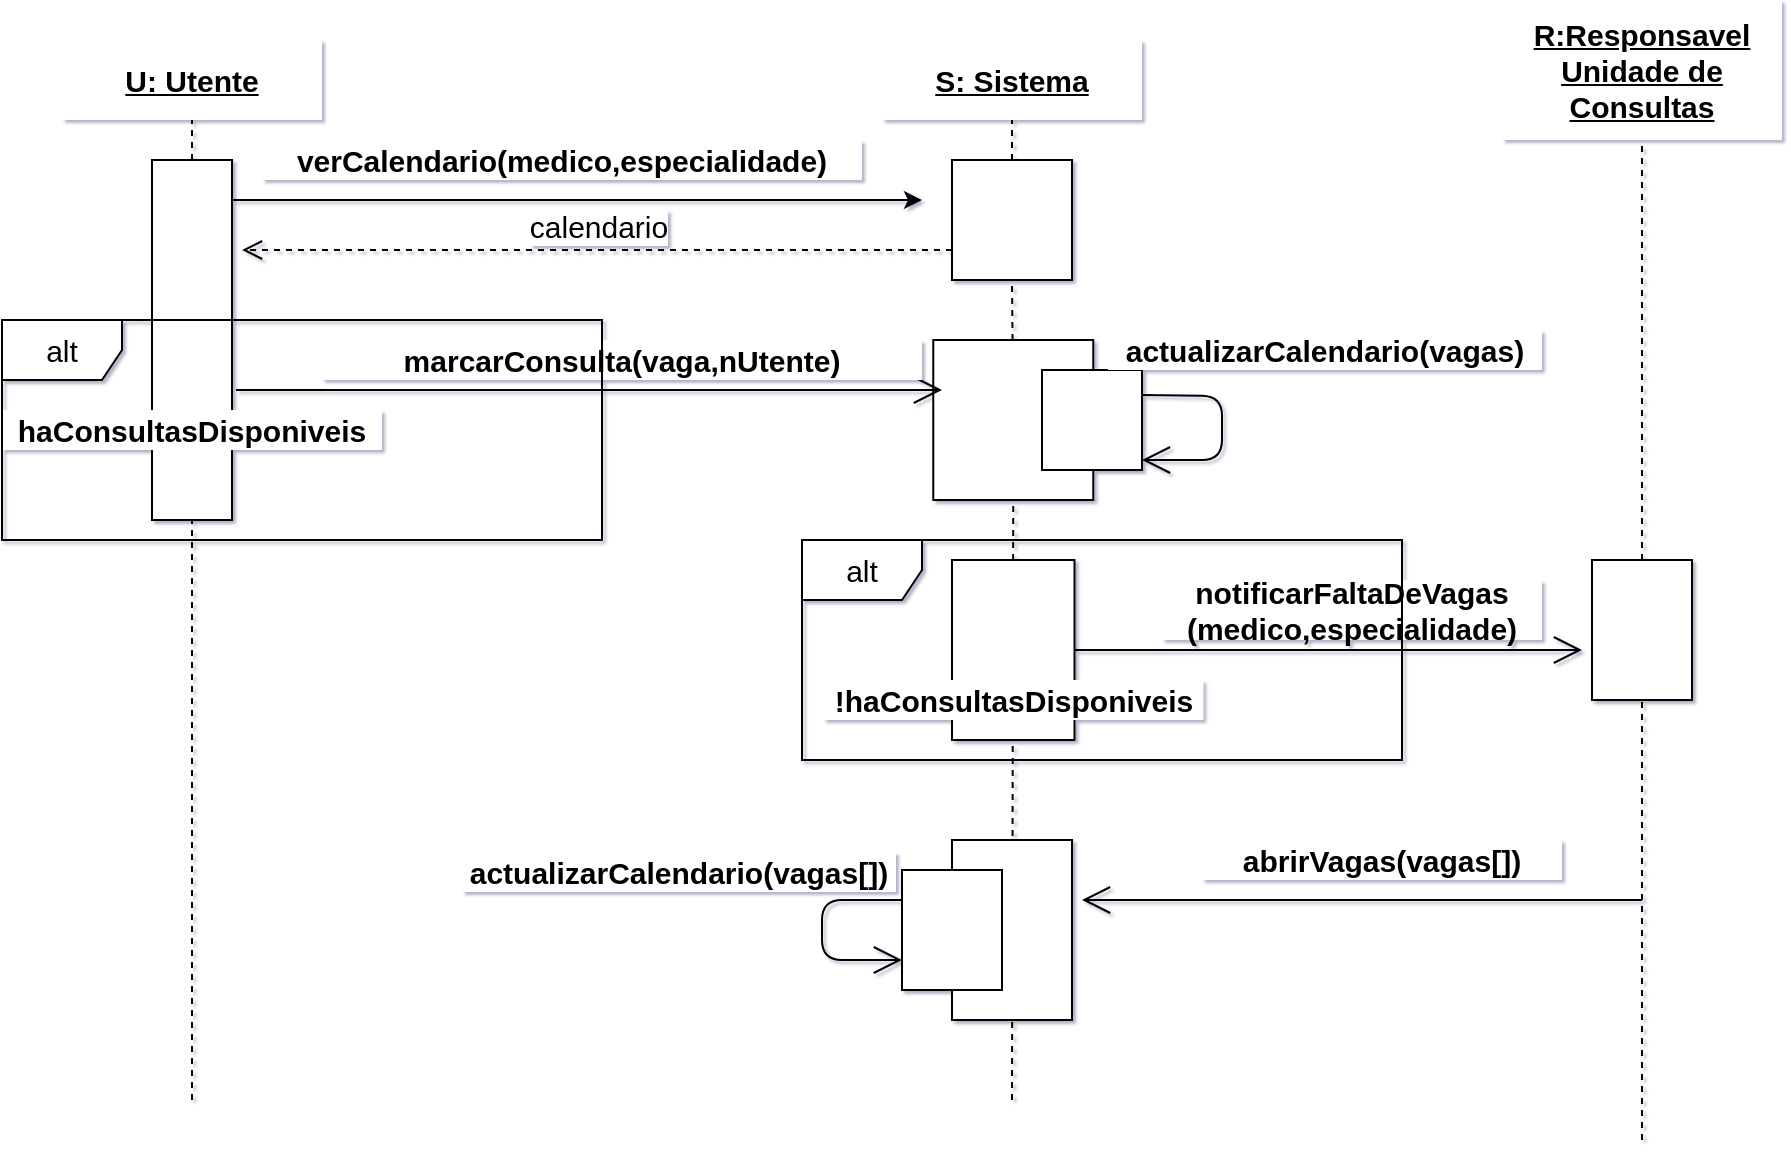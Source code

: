 <mxfile version="14.2.5" type="device"><diagram id="aaD0BYbSEUGuTcD5yiVF" name="Page-1"><mxGraphModel dx="1038" dy="491" grid="1" gridSize="10" guides="1" tooltips="1" connect="1" arrows="1" fold="1" page="1" pageScale="1" pageWidth="1169" pageHeight="827" math="0" shadow="1"><root><mxCell id="0"/><mxCell id="1" parent="0"/><mxCell id="kBTCoadr_9SrCeNs-GGN-1" value="&lt;u&gt;U: Utente&lt;/u&gt;" style="text;html=1;strokeColor=none;align=center;verticalAlign=middle;whiteSpace=wrap;rounded=0;fillColor=#ffffff;fontStyle=1;fontSize=15;" parent="1" vertex="1"><mxGeometry x="80" y="140" width="130" height="40" as="geometry"/></mxCell><mxCell id="kBTCoadr_9SrCeNs-GGN-3" value="&lt;u&gt;S: Sistema&lt;/u&gt;" style="text;html=1;strokeColor=none;align=center;verticalAlign=middle;whiteSpace=wrap;rounded=0;fillColor=#ffffff;fontStyle=1;fontSize=15;" parent="1" vertex="1"><mxGeometry x="490" y="140" width="130" height="40" as="geometry"/></mxCell><mxCell id="kBTCoadr_9SrCeNs-GGN-4" value="&lt;u&gt;R:Responsavel&lt;br&gt;Unidade de Consultas&lt;br&gt;&lt;/u&gt;" style="text;html=1;strokeColor=none;align=center;verticalAlign=middle;whiteSpace=wrap;rounded=0;fillColor=#ffffff;fontStyle=1;fontSize=15;" parent="1" vertex="1"><mxGeometry x="800" y="120" width="140" height="70" as="geometry"/></mxCell><mxCell id="kBTCoadr_9SrCeNs-GGN-5" value="" style="endArrow=none;dashed=1;html=1;fontSize=15;entryX=0.5;entryY=1;entryDx=0;entryDy=0;" parent="1" source="kBTCoadr_9SrCeNs-GGN-16" target="kBTCoadr_9SrCeNs-GGN-1" edge="1"><mxGeometry width="50" height="50" relative="1" as="geometry"><mxPoint x="140" y="670" as="sourcePoint"/><mxPoint x="610" y="320" as="targetPoint"/></mxGeometry></mxCell><mxCell id="kBTCoadr_9SrCeNs-GGN-8" value="" style="endArrow=none;dashed=1;html=1;fontSize=15;entryX=0.5;entryY=1;entryDx=0;entryDy=0;" parent="1" source="kBTCoadr_9SrCeNs-GGN-11" target="kBTCoadr_9SrCeNs-GGN-3" edge="1"><mxGeometry width="50" height="50" relative="1" as="geometry"><mxPoint x="550" y="670" as="sourcePoint"/><mxPoint x="580" y="230" as="targetPoint"/></mxGeometry></mxCell><mxCell id="kBTCoadr_9SrCeNs-GGN-9" value="" style="endArrow=none;dashed=1;html=1;fontSize=15;entryX=0.5;entryY=1;entryDx=0;entryDy=0;" parent="1" source="kBTCoadr_9SrCeNs-GGN-30" target="kBTCoadr_9SrCeNs-GGN-4" edge="1"><mxGeometry width="50" height="50" relative="1" as="geometry"><mxPoint x="870" y="690" as="sourcePoint"/><mxPoint x="610" y="320" as="targetPoint"/></mxGeometry></mxCell><mxCell id="kBTCoadr_9SrCeNs-GGN-10" value="" style="endArrow=classic;html=1;fontSize=15;" parent="1" edge="1"><mxGeometry width="50" height="50" relative="1" as="geometry"><mxPoint x="150" y="220" as="sourcePoint"/><mxPoint x="510" y="220" as="targetPoint"/></mxGeometry></mxCell><mxCell id="kBTCoadr_9SrCeNs-GGN-11" value="" style="rounded=0;whiteSpace=wrap;html=1;fillColor=#ffffff;fontSize=15;" parent="1" vertex="1"><mxGeometry x="525" y="200" width="60" height="60" as="geometry"/></mxCell><mxCell id="kBTCoadr_9SrCeNs-GGN-12" value="" style="endArrow=none;dashed=1;html=1;fontSize=15;entryX=0.5;entryY=1;entryDx=0;entryDy=0;" parent="1" source="kBTCoadr_9SrCeNs-GGN-18" target="kBTCoadr_9SrCeNs-GGN-11" edge="1"><mxGeometry width="50" height="50" relative="1" as="geometry"><mxPoint x="550" y="670" as="sourcePoint"/><mxPoint x="555" y="180" as="targetPoint"/></mxGeometry></mxCell><mxCell id="kBTCoadr_9SrCeNs-GGN-13" value="calendario" style="html=1;verticalAlign=bottom;endArrow=open;dashed=1;endSize=8;fontSize=15;exitX=0;exitY=0.75;exitDx=0;exitDy=0;" parent="1" source="kBTCoadr_9SrCeNs-GGN-11" edge="1"><mxGeometry relative="1" as="geometry"><mxPoint x="600" y="340" as="sourcePoint"/><mxPoint x="170" y="245" as="targetPoint"/></mxGeometry></mxCell><mxCell id="kBTCoadr_9SrCeNs-GGN-14" value="&lt;b&gt;verCalendario(medico,especialidade)&lt;/b&gt;" style="text;html=1;strokeColor=none;align=center;verticalAlign=middle;whiteSpace=wrap;rounded=0;fontSize=15;fillColor=#ffffff;" parent="1" vertex="1"><mxGeometry x="180" y="190" width="300" height="20" as="geometry"/></mxCell><mxCell id="kBTCoadr_9SrCeNs-GGN-16" value="" style="rounded=0;whiteSpace=wrap;html=1;fillColor=#ffffff;fontSize=15;" parent="1" vertex="1"><mxGeometry x="125" y="200" width="40" height="180" as="geometry"/></mxCell><mxCell id="kBTCoadr_9SrCeNs-GGN-17" value="" style="endArrow=none;dashed=1;html=1;fontSize=15;entryX=0.5;entryY=1;entryDx=0;entryDy=0;" parent="1" target="kBTCoadr_9SrCeNs-GGN-16" edge="1"><mxGeometry width="50" height="50" relative="1" as="geometry"><mxPoint x="145" y="670" as="sourcePoint"/><mxPoint x="145" y="180" as="targetPoint"/></mxGeometry></mxCell><mxCell id="kBTCoadr_9SrCeNs-GGN-18" value="" style="whiteSpace=wrap;html=1;aspect=fixed;fillColor=#ffffff;fontSize=15;" parent="1" vertex="1"><mxGeometry x="515.63" y="290" width="80" height="80" as="geometry"/></mxCell><mxCell id="kBTCoadr_9SrCeNs-GGN-19" value="" style="endArrow=none;dashed=1;html=1;fontSize=15;entryX=0.5;entryY=1;entryDx=0;entryDy=0;" parent="1" target="kBTCoadr_9SrCeNs-GGN-18" edge="1"><mxGeometry width="50" height="50" relative="1" as="geometry"><mxPoint x="555" y="670" as="sourcePoint"/><mxPoint x="555" y="260" as="targetPoint"/></mxGeometry></mxCell><mxCell id="kBTCoadr_9SrCeNs-GGN-20" value="" style="endArrow=open;endFill=1;endSize=12;html=1;fontSize=15;" parent="1" edge="1"><mxGeometry width="160" relative="1" as="geometry"><mxPoint x="167" y="315" as="sourcePoint"/><mxPoint x="520" y="315" as="targetPoint"/></mxGeometry></mxCell><mxCell id="kBTCoadr_9SrCeNs-GGN-21" value="&lt;b&gt;marcarConsulta(vaga,nUtente)&lt;/b&gt;" style="text;html=1;strokeColor=none;align=center;verticalAlign=middle;whiteSpace=wrap;rounded=0;fontSize=15;fillColor=#ffffff;" parent="1" vertex="1"><mxGeometry x="210" y="290" width="300" height="20" as="geometry"/></mxCell><mxCell id="kBTCoadr_9SrCeNs-GGN-23" value="&lt;b&gt;haConsultasDisponiveis&lt;/b&gt;" style="text;html=1;strokeColor=none;align=center;verticalAlign=middle;whiteSpace=wrap;rounded=0;fontSize=15;fillColor=#ffffff;" parent="1" vertex="1"><mxGeometry x="50" y="325" width="190" height="20" as="geometry"/></mxCell><mxCell id="kBTCoadr_9SrCeNs-GGN-26" value="" style="rounded=0;whiteSpace=wrap;html=1;fillColor=#ffffff;fontSize=15;" parent="1" vertex="1"><mxGeometry x="525" y="400" width="61.25" height="90" as="geometry"/></mxCell><mxCell id="kBTCoadr_9SrCeNs-GGN-32" value="" style="endArrow=open;endFill=1;endSize=12;html=1;fontSize=15;exitX=1;exitY=0.5;exitDx=0;exitDy=0;" parent="1" source="kBTCoadr_9SrCeNs-GGN-26" edge="1"><mxGeometry width="160" relative="1" as="geometry"><mxPoint x="650" y="450" as="sourcePoint"/><mxPoint x="840" y="445" as="targetPoint"/></mxGeometry></mxCell><mxCell id="kBTCoadr_9SrCeNs-GGN-33" value="&lt;b&gt;notificarFaltaDeVagas&lt;br&gt;(medico,especialidade)&lt;/b&gt;" style="text;html=1;strokeColor=none;align=center;verticalAlign=middle;whiteSpace=wrap;rounded=0;fontSize=15;fillColor=#ffffff;" parent="1" vertex="1"><mxGeometry x="630" y="410" width="190" height="30" as="geometry"/></mxCell><mxCell id="kBTCoadr_9SrCeNs-GGN-30" value="" style="rounded=0;whiteSpace=wrap;html=1;fillColor=#ffffff;fontSize=15;" parent="1" vertex="1"><mxGeometry x="845" y="400" width="50" height="70" as="geometry"/></mxCell><mxCell id="kBTCoadr_9SrCeNs-GGN-34" value="" style="endArrow=none;dashed=1;html=1;fontSize=15;entryX=0.5;entryY=1;entryDx=0;entryDy=0;" parent="1" target="kBTCoadr_9SrCeNs-GGN-30" edge="1"><mxGeometry width="50" height="50" relative="1" as="geometry"><mxPoint x="870" y="690" as="sourcePoint"/><mxPoint x="870" y="190" as="targetPoint"/></mxGeometry></mxCell><mxCell id="kBTCoadr_9SrCeNs-GGN-35" value="" style="endArrow=open;endFill=1;endSize=12;html=1;fontSize=15;" parent="1" edge="1"><mxGeometry width="160" relative="1" as="geometry"><mxPoint x="870" y="570" as="sourcePoint"/><mxPoint x="590" y="570" as="targetPoint"/></mxGeometry></mxCell><mxCell id="kBTCoadr_9SrCeNs-GGN-36" value="&lt;b&gt;abrirVagas(vagas[])&lt;/b&gt;" style="text;html=1;strokeColor=none;align=center;verticalAlign=middle;whiteSpace=wrap;rounded=0;fontSize=15;fillColor=#ffffff;" parent="1" vertex="1"><mxGeometry x="650" y="540" width="180" height="20" as="geometry"/></mxCell><mxCell id="kBTCoadr_9SrCeNs-GGN-37" value="" style="rounded=0;whiteSpace=wrap;html=1;fillColor=#ffffff;fontSize=15;" parent="1" vertex="1"><mxGeometry x="525" y="540" width="60" height="90" as="geometry"/></mxCell><mxCell id="kBTCoadr_9SrCeNs-GGN-38" value="" style="rounded=0;whiteSpace=wrap;html=1;fillColor=#ffffff;fontSize=15;" parent="1" vertex="1"><mxGeometry x="500" y="555" width="50" height="60" as="geometry"/></mxCell><mxCell id="kBTCoadr_9SrCeNs-GGN-39" value="" style="endArrow=open;endFill=1;endSize=12;html=1;fontSize=15;exitX=0;exitY=0.25;exitDx=0;exitDy=0;entryX=0;entryY=0.75;entryDx=0;entryDy=0;" parent="1" source="kBTCoadr_9SrCeNs-GGN-38" target="kBTCoadr_9SrCeNs-GGN-38" edge="1"><mxGeometry width="160" relative="1" as="geometry"><mxPoint x="340" y="450" as="sourcePoint"/><mxPoint x="500" y="450" as="targetPoint"/><Array as="points"><mxPoint x="460" y="570"/><mxPoint x="460" y="600"/></Array></mxGeometry></mxCell><mxCell id="kBTCoadr_9SrCeNs-GGN-40" value="&lt;b&gt;actualizarCalendario(vagas[])&lt;/b&gt;" style="text;html=1;strokeColor=none;align=center;verticalAlign=middle;whiteSpace=wrap;rounded=0;fontSize=15;fillColor=#ffffff;" parent="1" vertex="1"><mxGeometry x="280" y="546" width="217" height="20" as="geometry"/></mxCell><mxCell id="kBTCoadr_9SrCeNs-GGN-41" value="" style="rounded=0;whiteSpace=wrap;html=1;fillColor=#ffffff;fontSize=15;" parent="1" vertex="1"><mxGeometry x="570" y="305" width="50" height="50" as="geometry"/></mxCell><mxCell id="kBTCoadr_9SrCeNs-GGN-42" value="" style="endArrow=open;endFill=1;endSize=12;html=1;fontSize=15;exitX=1;exitY=0.25;exitDx=0;exitDy=0;" parent="1" source="kBTCoadr_9SrCeNs-GGN-41" edge="1"><mxGeometry width="160" relative="1" as="geometry"><mxPoint x="470" y="450" as="sourcePoint"/><mxPoint x="620" y="350" as="targetPoint"/><Array as="points"><mxPoint x="660" y="318"/><mxPoint x="660" y="350"/></Array></mxGeometry></mxCell><mxCell id="kBTCoadr_9SrCeNs-GGN-43" value="&lt;b&gt;actualizarCalendario(vagas)&lt;/b&gt;" style="text;html=1;strokeColor=none;align=center;verticalAlign=middle;whiteSpace=wrap;rounded=0;fontSize=15;fillColor=#ffffff;" parent="1" vertex="1"><mxGeometry x="603" y="285" width="217" height="20" as="geometry"/></mxCell><mxCell id="-LfXq7I87auROaqQa_XE-1" value="alt" style="shape=umlFrame;whiteSpace=wrap;html=1;fillColor=#ffffff;fontSize=15;" vertex="1" parent="1"><mxGeometry x="450" y="390" width="300" height="110" as="geometry"/></mxCell><mxCell id="-LfXq7I87auROaqQa_XE-2" value="&lt;b&gt;!haConsultasDisponiveis&lt;/b&gt;" style="text;html=1;strokeColor=none;align=center;verticalAlign=middle;whiteSpace=wrap;rounded=0;fontSize=15;fillColor=#ffffff;" vertex="1" parent="1"><mxGeometry x="460.63" y="460" width="190" height="20" as="geometry"/></mxCell><mxCell id="kBTCoadr_9SrCeNs-GGN-22" value="alt" style="shape=umlFrame;whiteSpace=wrap;html=1;fillColor=#ffffff;fontSize=15;" parent="1" vertex="1"><mxGeometry x="50" y="280" width="300" height="110" as="geometry"/></mxCell></root></mxGraphModel></diagram></mxfile>